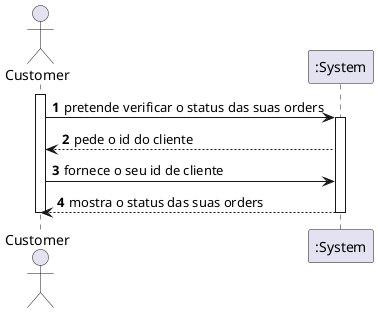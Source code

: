 @startuml
autonumber
actor "Customer" as CU

activate CU
CU -> ":System" : pretende verificar o status das suas orders
activate ":System"
":System" --> CU : pede o id do cliente
CU -> ":System": fornece o seu id de cliente
":System" --> CU : mostra o status das suas orders
deactivate ":System"

deactivate CU

@enduml

